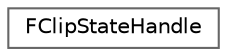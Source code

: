 digraph "Graphical Class Hierarchy"
{
 // INTERACTIVE_SVG=YES
 // LATEX_PDF_SIZE
  bgcolor="transparent";
  edge [fontname=Helvetica,fontsize=10,labelfontname=Helvetica,labelfontsize=10];
  node [fontname=Helvetica,fontsize=10,shape=box,height=0.2,width=0.4];
  rankdir="LR";
  Node0 [id="Node000000",label="FClipStateHandle",height=0.2,width=0.4,color="grey40", fillcolor="white", style="filled",URL="$df/d49/structFClipStateHandle.html",tooltip=" "];
}

